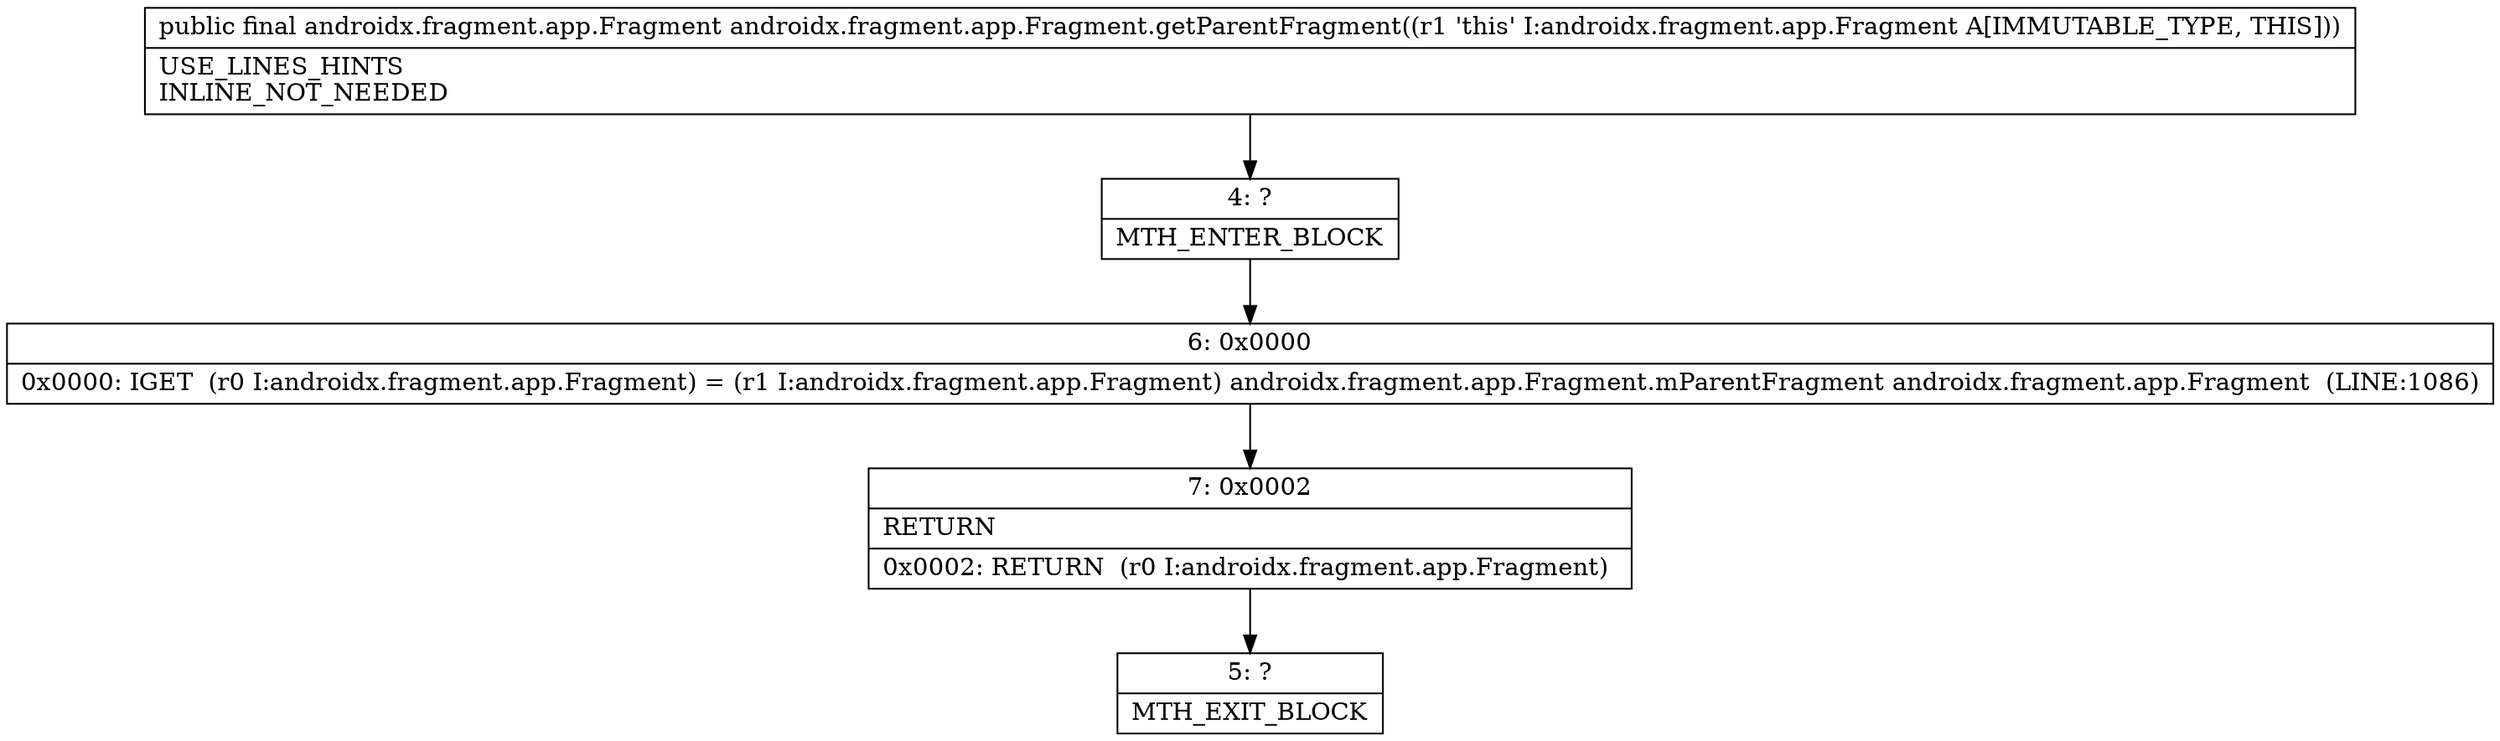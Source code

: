 digraph "CFG forandroidx.fragment.app.Fragment.getParentFragment()Landroidx\/fragment\/app\/Fragment;" {
Node_4 [shape=record,label="{4\:\ ?|MTH_ENTER_BLOCK\l}"];
Node_6 [shape=record,label="{6\:\ 0x0000|0x0000: IGET  (r0 I:androidx.fragment.app.Fragment) = (r1 I:androidx.fragment.app.Fragment) androidx.fragment.app.Fragment.mParentFragment androidx.fragment.app.Fragment  (LINE:1086)\l}"];
Node_7 [shape=record,label="{7\:\ 0x0002|RETURN\l|0x0002: RETURN  (r0 I:androidx.fragment.app.Fragment) \l}"];
Node_5 [shape=record,label="{5\:\ ?|MTH_EXIT_BLOCK\l}"];
MethodNode[shape=record,label="{public final androidx.fragment.app.Fragment androidx.fragment.app.Fragment.getParentFragment((r1 'this' I:androidx.fragment.app.Fragment A[IMMUTABLE_TYPE, THIS]))  | USE_LINES_HINTS\lINLINE_NOT_NEEDED\l}"];
MethodNode -> Node_4;Node_4 -> Node_6;
Node_6 -> Node_7;
Node_7 -> Node_5;
}

